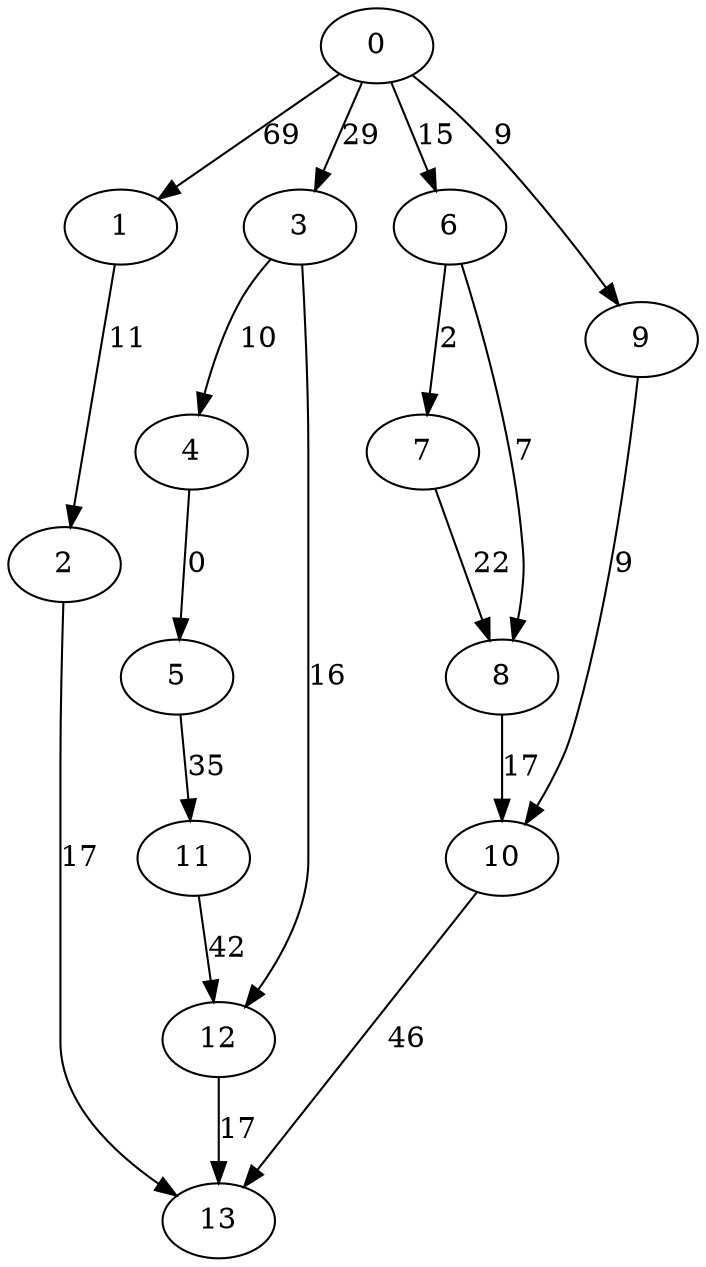 digraph data3 {
0 -> 1 [ label = 69 ];
0 -> 3 [ label = 29 ];
0 -> 6 [ label = 15 ];
0 -> 9 [ label = 9 ];
1 -> 2 [ label = 11 ];
2 -> 13 [ label = 17 ];
3 -> 4 [ label = 10 ];
3 -> 12 [ label = 16 ];
4 -> 5 [ label = 0 ];
5 -> 11 [ label = 35 ];
6 -> 7 [ label = 2 ];
6 -> 8 [ label = 7 ];
7 -> 8 [ label = 22 ];
8 -> 10 [ label = 17 ];
9 -> 10 [ label = 9 ];
10 -> 13 [ label = 46 ];
11 -> 12 [ label = 42 ];
12 -> 13 [ label = 17 ];
 }


